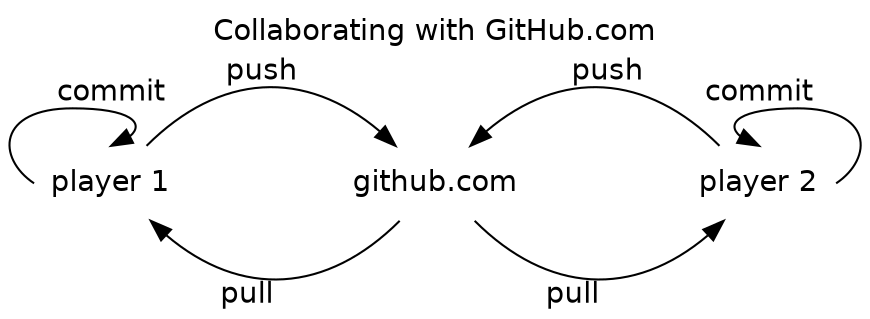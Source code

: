 digraph {
  label="Collaborating with GitHub.com"
  fontname=helvetica
  labelloc=t
  node[fontname=helvetica shape=none]
  edge[fontname=helvetica]
  rankdir=LR
  player1[label="player 1"]
  player2[label="player 2"]
  github[label="github.com"]
  player1:w -> player1:n[label="commit"]
  player2:e -> player2:n[label="commit"]
  player1:ne -> github:nw[label="push"]
  github:sw -> player1:se[xlabel="pull"]
  github:ne -> player2:nw[dir=back label="push"]
  player2:sw -> github:se[dir=back xlabel="pull"]
}
